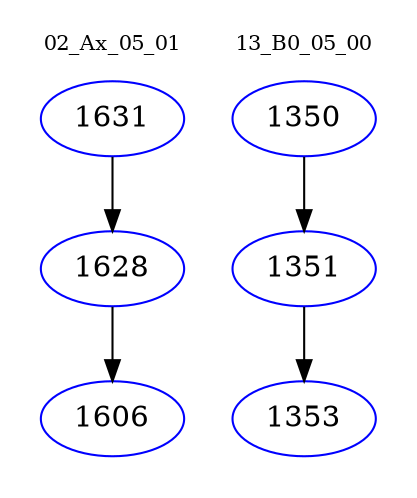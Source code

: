 digraph{
subgraph cluster_0 {
color = white
label = "02_Ax_05_01";
fontsize=10;
T0_1631 [label="1631", color="blue"]
T0_1631 -> T0_1628 [color="black"]
T0_1628 [label="1628", color="blue"]
T0_1628 -> T0_1606 [color="black"]
T0_1606 [label="1606", color="blue"]
}
subgraph cluster_1 {
color = white
label = "13_B0_05_00";
fontsize=10;
T1_1350 [label="1350", color="blue"]
T1_1350 -> T1_1351 [color="black"]
T1_1351 [label="1351", color="blue"]
T1_1351 -> T1_1353 [color="black"]
T1_1353 [label="1353", color="blue"]
}
}
